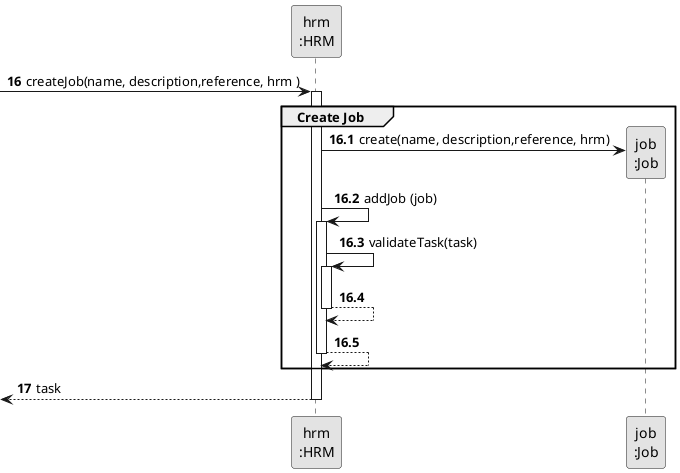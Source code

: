 @startuml
skinparam monochrome true
skinparam packageStyle rectangle
skinparam shadowing false

participant "hrm\n:HRM" as HRM
participant "job\n:Job" as JOB

autonumber 16
-> HRM: createJob(name, description,reference, hrm )

autonumber 16.1
activate HRM
    group Create Job

        HRM -> JOB**: create(name, description,reference, hrm)
        HRM -> HRM: addJob (job)

        activate HRM
            HRM -> HRM: validateTask(task)
            activate HRM
                HRM --> HRM
            deactivate HRM

            HRM --> HRM
        deactivate HRM
    end

    autonumber 17
    <-- HRM : task
deactivate HRM


@enduml